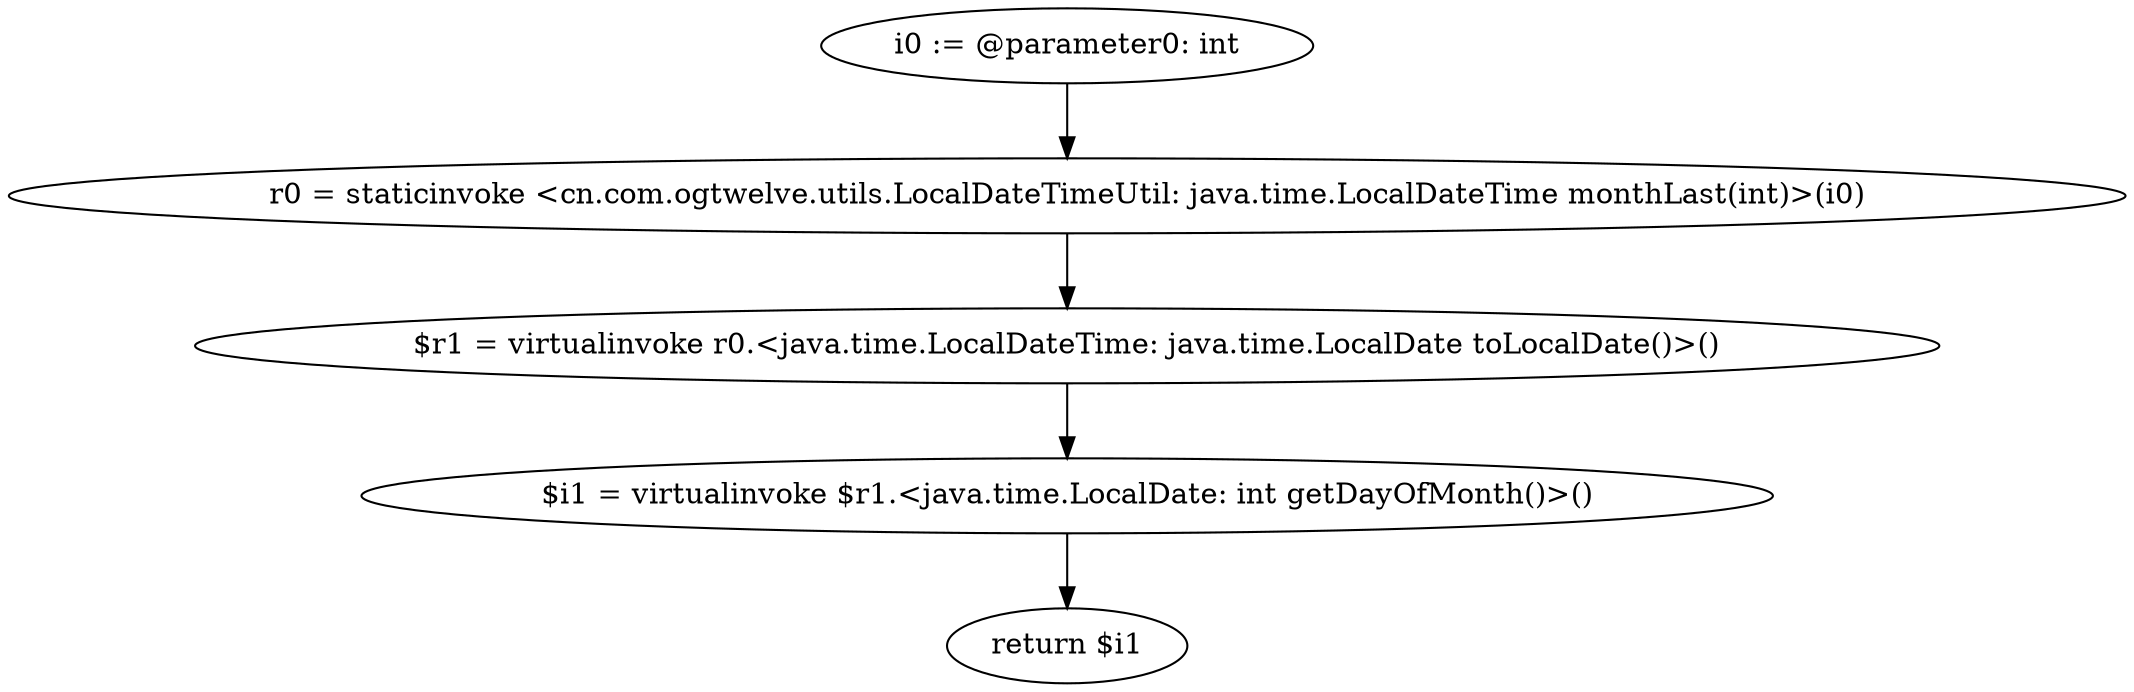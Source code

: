digraph "unitGraph" {
    "i0 := @parameter0: int"
    "r0 = staticinvoke <cn.com.ogtwelve.utils.LocalDateTimeUtil: java.time.LocalDateTime monthLast(int)>(i0)"
    "$r1 = virtualinvoke r0.<java.time.LocalDateTime: java.time.LocalDate toLocalDate()>()"
    "$i1 = virtualinvoke $r1.<java.time.LocalDate: int getDayOfMonth()>()"
    "return $i1"
    "i0 := @parameter0: int"->"r0 = staticinvoke <cn.com.ogtwelve.utils.LocalDateTimeUtil: java.time.LocalDateTime monthLast(int)>(i0)";
    "r0 = staticinvoke <cn.com.ogtwelve.utils.LocalDateTimeUtil: java.time.LocalDateTime monthLast(int)>(i0)"->"$r1 = virtualinvoke r0.<java.time.LocalDateTime: java.time.LocalDate toLocalDate()>()";
    "$r1 = virtualinvoke r0.<java.time.LocalDateTime: java.time.LocalDate toLocalDate()>()"->"$i1 = virtualinvoke $r1.<java.time.LocalDate: int getDayOfMonth()>()";
    "$i1 = virtualinvoke $r1.<java.time.LocalDate: int getDayOfMonth()>()"->"return $i1";
}
